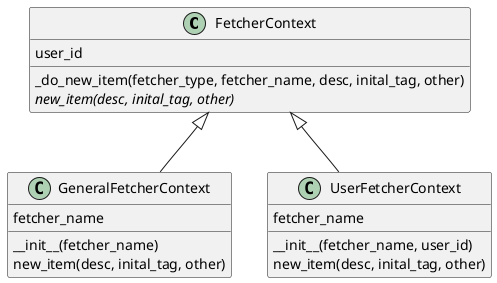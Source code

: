 @startuml
class FetcherContext {
	user_id
	_do_new_item(fetcher_type, fetcher_name, desc, inital_tag, other)
	{abstract} new_item(desc, inital_tag, other)
}
FetcherContext <|-- GeneralFetcherContext
class GeneralFetcherContext {
	fetcher_name
	__init__(fetcher_name)
	new_item(desc, inital_tag, other)
}
FetcherContext <|-- UserFetcherContext
class UserFetcherContext {
	fetcher_name
	__init__(fetcher_name, user_id)
	new_item(desc, inital_tag, other)
}
@enduml
